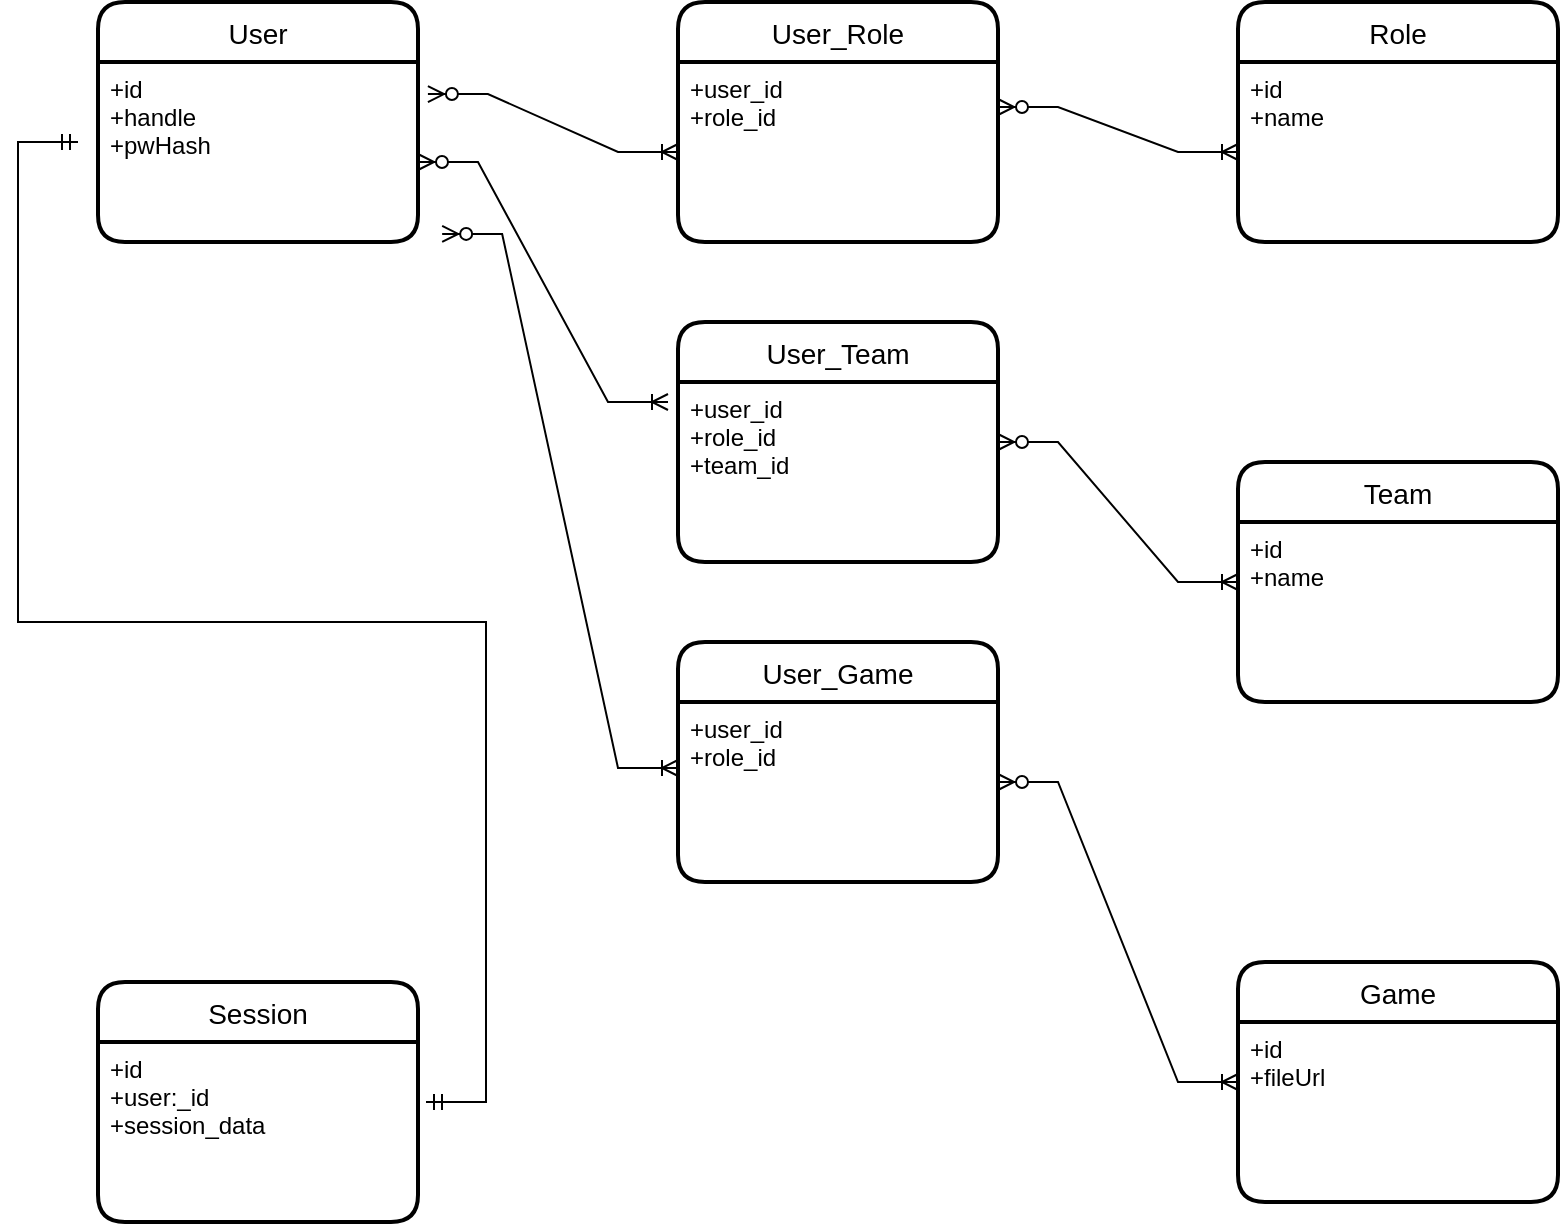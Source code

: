 <mxfile version="15.8.7" type="device" pages="2"><diagram id="DJarnc0s-WpzHooNuued" name="DatenModell"><mxGraphModel dx="1102" dy="905" grid="1" gridSize="10" guides="1" tooltips="1" connect="1" arrows="1" fold="1" page="1" pageScale="1" pageWidth="1169" pageHeight="827" math="0" shadow="0"><root><mxCell id="0"/><mxCell id="1" parent="0"/><mxCell id="FPupwxxLSHBD8UgN1P_n-1" value="User" style="swimlane;childLayout=stackLayout;horizontal=1;startSize=30;horizontalStack=0;rounded=1;fontSize=14;fontStyle=0;strokeWidth=2;resizeParent=0;resizeLast=1;shadow=0;dashed=0;align=center;" vertex="1" parent="1"><mxGeometry x="150" y="160" width="160" height="120" as="geometry"/></mxCell><mxCell id="FPupwxxLSHBD8UgN1P_n-2" value="+id&#10;+handle&#10;+pwHash" style="align=left;strokeColor=none;fillColor=none;spacingLeft=4;fontSize=12;verticalAlign=top;resizable=0;rotatable=0;part=1;" vertex="1" parent="FPupwxxLSHBD8UgN1P_n-1"><mxGeometry y="30" width="160" height="90" as="geometry"/></mxCell><mxCell id="FPupwxxLSHBD8UgN1P_n-4" value="User_Role" style="swimlane;childLayout=stackLayout;horizontal=1;startSize=30;horizontalStack=0;rounded=1;fontSize=14;fontStyle=0;strokeWidth=2;resizeParent=0;resizeLast=1;shadow=0;dashed=0;align=center;" vertex="1" parent="1"><mxGeometry x="440" y="160" width="160" height="120" as="geometry"/></mxCell><mxCell id="FPupwxxLSHBD8UgN1P_n-5" value="+user_id&#10;+role_id" style="align=left;strokeColor=none;fillColor=none;spacingLeft=4;fontSize=12;verticalAlign=top;resizable=0;rotatable=0;part=1;" vertex="1" parent="FPupwxxLSHBD8UgN1P_n-4"><mxGeometry y="30" width="160" height="90" as="geometry"/></mxCell><mxCell id="FPupwxxLSHBD8UgN1P_n-6" value="Role" style="swimlane;childLayout=stackLayout;horizontal=1;startSize=30;horizontalStack=0;rounded=1;fontSize=14;fontStyle=0;strokeWidth=2;resizeParent=0;resizeLast=1;shadow=0;dashed=0;align=center;" vertex="1" parent="1"><mxGeometry x="720" y="160" width="160" height="120" as="geometry"/></mxCell><mxCell id="FPupwxxLSHBD8UgN1P_n-7" value="+id&#10;+name&#10;" style="align=left;strokeColor=none;fillColor=none;spacingLeft=4;fontSize=12;verticalAlign=top;resizable=0;rotatable=0;part=1;" vertex="1" parent="FPupwxxLSHBD8UgN1P_n-6"><mxGeometry y="30" width="160" height="90" as="geometry"/></mxCell><mxCell id="FPupwxxLSHBD8UgN1P_n-8" value="Game" style="swimlane;childLayout=stackLayout;horizontal=1;startSize=30;horizontalStack=0;rounded=1;fontSize=14;fontStyle=0;strokeWidth=2;resizeParent=0;resizeLast=1;shadow=0;dashed=0;align=center;" vertex="1" parent="1"><mxGeometry x="720" y="640" width="160" height="120" as="geometry"/></mxCell><mxCell id="FPupwxxLSHBD8UgN1P_n-9" value="+id&#10;+fileUrl" style="align=left;strokeColor=none;fillColor=none;spacingLeft=4;fontSize=12;verticalAlign=top;resizable=0;rotatable=0;part=1;" vertex="1" parent="FPupwxxLSHBD8UgN1P_n-8"><mxGeometry y="30" width="160" height="90" as="geometry"/></mxCell><mxCell id="FPupwxxLSHBD8UgN1P_n-10" value="Session" style="swimlane;childLayout=stackLayout;horizontal=1;startSize=30;horizontalStack=0;rounded=1;fontSize=14;fontStyle=0;strokeWidth=2;resizeParent=0;resizeLast=1;shadow=0;dashed=0;align=center;" vertex="1" parent="1"><mxGeometry x="150" y="650" width="160" height="120" as="geometry"/></mxCell><mxCell id="FPupwxxLSHBD8UgN1P_n-11" value="+id&#10;+user:_id&#10;+session_data" style="align=left;strokeColor=none;fillColor=none;spacingLeft=4;fontSize=12;verticalAlign=top;resizable=0;rotatable=0;part=1;" vertex="1" parent="FPupwxxLSHBD8UgN1P_n-10"><mxGeometry y="30" width="160" height="90" as="geometry"/></mxCell><mxCell id="FPupwxxLSHBD8UgN1P_n-12" value="Team" style="swimlane;childLayout=stackLayout;horizontal=1;startSize=30;horizontalStack=0;rounded=1;fontSize=14;fontStyle=0;strokeWidth=2;resizeParent=0;resizeLast=1;shadow=0;dashed=0;align=center;" vertex="1" parent="1"><mxGeometry x="720" y="390" width="160" height="120" as="geometry"/></mxCell><mxCell id="FPupwxxLSHBD8UgN1P_n-13" value="+id&#10;+name" style="align=left;strokeColor=none;fillColor=none;spacingLeft=4;fontSize=12;verticalAlign=top;resizable=0;rotatable=0;part=1;" vertex="1" parent="FPupwxxLSHBD8UgN1P_n-12"><mxGeometry y="30" width="160" height="90" as="geometry"/></mxCell><mxCell id="FPupwxxLSHBD8UgN1P_n-14" value="User_Team" style="swimlane;childLayout=stackLayout;horizontal=1;startSize=30;horizontalStack=0;rounded=1;fontSize=14;fontStyle=0;strokeWidth=2;resizeParent=0;resizeLast=1;shadow=0;dashed=0;align=center;" vertex="1" parent="1"><mxGeometry x="440" y="320" width="160" height="120" as="geometry"/></mxCell><mxCell id="FPupwxxLSHBD8UgN1P_n-15" value="+user_id&#10;+role_id&#10;+team_id" style="align=left;strokeColor=none;fillColor=none;spacingLeft=4;fontSize=12;verticalAlign=top;resizable=0;rotatable=0;part=1;" vertex="1" parent="FPupwxxLSHBD8UgN1P_n-14"><mxGeometry y="30" width="160" height="90" as="geometry"/></mxCell><mxCell id="FPupwxxLSHBD8UgN1P_n-16" value="User_Game" style="swimlane;childLayout=stackLayout;horizontal=1;startSize=30;horizontalStack=0;rounded=1;fontSize=14;fontStyle=0;strokeWidth=2;resizeParent=0;resizeLast=1;shadow=0;dashed=0;align=center;" vertex="1" parent="1"><mxGeometry x="440" y="480" width="160" height="120" as="geometry"/></mxCell><mxCell id="FPupwxxLSHBD8UgN1P_n-17" value="+user_id&#10;+role_id&#10;" style="align=left;strokeColor=none;fillColor=none;spacingLeft=4;fontSize=12;verticalAlign=top;resizable=0;rotatable=0;part=1;" vertex="1" parent="FPupwxxLSHBD8UgN1P_n-16"><mxGeometry y="30" width="160" height="90" as="geometry"/></mxCell><mxCell id="FPupwxxLSHBD8UgN1P_n-21" value="" style="edgeStyle=entityRelationEdgeStyle;fontSize=12;html=1;endArrow=ERoneToMany;startArrow=ERzeroToMany;rounded=0;exitX=1.031;exitY=0.178;exitDx=0;exitDy=0;exitPerimeter=0;entryX=0;entryY=0.5;entryDx=0;entryDy=0;" edge="1" parent="1" source="FPupwxxLSHBD8UgN1P_n-2" target="FPupwxxLSHBD8UgN1P_n-5"><mxGeometry width="100" height="100" relative="1" as="geometry"><mxPoint x="510" y="510" as="sourcePoint"/><mxPoint x="610" y="410" as="targetPoint"/></mxGeometry></mxCell><mxCell id="FPupwxxLSHBD8UgN1P_n-22" value="" style="edgeStyle=entityRelationEdgeStyle;fontSize=12;html=1;endArrow=ERoneToMany;startArrow=ERzeroToMany;rounded=0;exitX=1.031;exitY=0.178;exitDx=0;exitDy=0;exitPerimeter=0;" edge="1" parent="1"><mxGeometry width="100" height="100" relative="1" as="geometry"><mxPoint x="310.0" y="240.0" as="sourcePoint"/><mxPoint x="435" y="360" as="targetPoint"/></mxGeometry></mxCell><mxCell id="FPupwxxLSHBD8UgN1P_n-23" value="" style="edgeStyle=entityRelationEdgeStyle;fontSize=12;html=1;endArrow=ERoneToMany;startArrow=ERzeroToMany;rounded=0;exitX=1;exitY=0.25;exitDx=0;exitDy=0;entryX=0;entryY=0.5;entryDx=0;entryDy=0;" edge="1" parent="1" source="FPupwxxLSHBD8UgN1P_n-5" target="FPupwxxLSHBD8UgN1P_n-7"><mxGeometry width="100" height="100" relative="1" as="geometry"><mxPoint x="320" y="250" as="sourcePoint"/><mxPoint x="445" y="370" as="targetPoint"/></mxGeometry></mxCell><mxCell id="FPupwxxLSHBD8UgN1P_n-24" value="" style="edgeStyle=entityRelationEdgeStyle;fontSize=12;html=1;endArrow=ERoneToMany;startArrow=ERzeroToMany;rounded=0;exitX=1.013;exitY=0.844;exitDx=0;exitDy=0;exitPerimeter=0;" edge="1" parent="1"><mxGeometry width="100" height="100" relative="1" as="geometry"><mxPoint x="322.08" y="275.96" as="sourcePoint"/><mxPoint x="440" y="543" as="targetPoint"/></mxGeometry></mxCell><mxCell id="FPupwxxLSHBD8UgN1P_n-25" value="" style="edgeStyle=entityRelationEdgeStyle;fontSize=12;html=1;endArrow=ERoneToMany;startArrow=ERzeroToMany;rounded=0;exitX=1;exitY=0.25;exitDx=0;exitDy=0;entryX=0;entryY=0.5;entryDx=0;entryDy=0;" edge="1" parent="1" target="FPupwxxLSHBD8UgN1P_n-12"><mxGeometry width="100" height="100" relative="1" as="geometry"><mxPoint x="600" y="380" as="sourcePoint"/><mxPoint x="720" y="402.5" as="targetPoint"/></mxGeometry></mxCell><mxCell id="FPupwxxLSHBD8UgN1P_n-26" value="" style="edgeStyle=entityRelationEdgeStyle;fontSize=12;html=1;endArrow=ERoneToMany;startArrow=ERzeroToMany;rounded=0;exitX=1;exitY=0.25;exitDx=0;exitDy=0;entryX=0;entryY=0.5;entryDx=0;entryDy=0;" edge="1" parent="1" target="FPupwxxLSHBD8UgN1P_n-8"><mxGeometry width="100" height="100" relative="1" as="geometry"><mxPoint x="600" y="550" as="sourcePoint"/><mxPoint x="720" y="620" as="targetPoint"/></mxGeometry></mxCell><mxCell id="FPupwxxLSHBD8UgN1P_n-29" value="" style="edgeStyle=entityRelationEdgeStyle;fontSize=12;html=1;endArrow=ERmandOne;startArrow=ERmandOne;rounded=0;exitX=1.025;exitY=0.333;exitDx=0;exitDy=0;exitPerimeter=0;" edge="1" parent="1" source="FPupwxxLSHBD8UgN1P_n-11"><mxGeometry width="100" height="100" relative="1" as="geometry"><mxPoint x="510" y="510" as="sourcePoint"/><mxPoint x="140" y="230" as="targetPoint"/></mxGeometry></mxCell></root></mxGraphModel></diagram><diagram id="fN3KbqeEwwS_aYk5BkQ_" name="Wireframe"><mxGraphModel dx="1102" dy="905" grid="1" gridSize="10" guides="1" tooltips="1" connect="1" arrows="1" fold="1" page="1" pageScale="1" pageWidth="1169" pageHeight="827" math="0" shadow="0"><root><mxCell id="577AVxjLh7thohQwN5lG-0"/><mxCell id="577AVxjLh7thohQwN5lG-1" parent="577AVxjLh7thohQwN5lG-0"/><mxCell id="577AVxjLh7thohQwN5lG-2" value="Login" style="strokeWidth=1;shadow=0;dashed=0;align=center;html=1;shape=mxgraph.mockup.containers.window;align=left;verticalAlign=top;spacingLeft=8;strokeColor2=#008cff;strokeColor3=#c4c4c4;fontColor=#666666;mainText=;fontSize=17;labelBackgroundColor=none;" vertex="1" parent="577AVxjLh7thohQwN5lG-1"><mxGeometry x="190" y="40" width="550" height="380" as="geometry"/></mxCell><mxCell id="577AVxjLh7thohQwN5lG-3" value="Mainscreen" style="strokeWidth=1;shadow=0;dashed=0;align=center;html=1;shape=mxgraph.mockup.containers.window;align=left;verticalAlign=top;spacingLeft=8;strokeColor2=#008cff;strokeColor3=#c4c4c4;fontColor=#666666;mainText=;fontSize=17;labelBackgroundColor=none;" vertex="1" parent="577AVxjLh7thohQwN5lG-1"><mxGeometry x="190" y="440" width="550" height="380" as="geometry"/></mxCell><mxCell id="577AVxjLh7thohQwN5lG-4" value="Gamelist" style="strokeWidth=1;shadow=0;dashed=0;align=center;html=1;shape=mxgraph.mockup.containers.window;align=left;verticalAlign=top;spacingLeft=8;strokeColor2=#008cff;strokeColor3=#c4c4c4;fontColor=#666666;mainText=;fontSize=17;labelBackgroundColor=none;" vertex="1" parent="577AVxjLh7thohQwN5lG-1"><mxGeometry x="190" y="840" width="550" height="380" as="geometry"/></mxCell><mxCell id="577AVxjLh7thohQwN5lG-5" value="Editor&lt;span style=&quot;color: rgba(0 , 0 , 0 , 0) ; font-family: monospace ; font-size: 0px&quot;&gt;%3CmxGraphModel%3E%3Croot%3E%3CmxCell%20id%3D%220%22%2F%3E%3CmxCell%20id%3D%221%22%20parent%3D%220%22%2F%3E%3CmxCell%20id%3D%222%22%20value%3D%22Gamelist%22%20style%3D%22strokeWidth%3D1%3Bshadow%3D0%3Bdashed%3D0%3Balign%3Dcenter%3Bhtml%3D1%3Bshape%3Dmxgraph.mockup.containers.window%3Balign%3Dleft%3BverticalAlign%3Dtop%3BspacingLeft%3D8%3BstrokeColor2%3D%23008cff%3BstrokeColor3%3D%23c4c4c4%3BfontColor%3D%23666666%3BmainText%3D%3BfontSize%3D17%3BlabelBackgroundColor%3Dnone%3B%22%20vertex%3D%221%22%20parent%3D%221%22%3E%3CmxGeometry%20x%3D%22190%22%20y%3D%22840%22%20width%3D%22550%22%20height%3D%22380%22%20as%3D%22geometry%22%2F%3E%3C%2FmxCell%3E%3C%2Froot%3E%3C%2FmxGraphModel%3E&lt;/span&gt;" style="strokeWidth=1;shadow=0;dashed=0;align=center;html=1;shape=mxgraph.mockup.containers.window;align=left;verticalAlign=top;spacingLeft=8;strokeColor2=#008cff;strokeColor3=#c4c4c4;fontColor=#666666;mainText=;fontSize=17;labelBackgroundColor=none;" vertex="1" parent="577AVxjLh7thohQwN5lG-1"><mxGeometry x="190" y="1241" width="550" height="380" as="geometry"/></mxCell><mxCell id="577AVxjLh7thohQwN5lG-6" value="Admin" style="strokeWidth=1;shadow=0;dashed=0;align=center;html=1;shape=mxgraph.mockup.containers.window;align=left;verticalAlign=top;spacingLeft=8;strokeColor2=#008cff;strokeColor3=#c4c4c4;fontColor=#666666;mainText=;fontSize=17;labelBackgroundColor=none;" vertex="1" parent="577AVxjLh7thohQwN5lG-1"><mxGeometry x="190" y="1640" width="550" height="380" as="geometry"/></mxCell><mxCell id="577AVxjLh7thohQwN5lG-7" value="" style="strokeWidth=1;shadow=0;dashed=0;align=center;html=1;shape=mxgraph.mockup.forms.rrect;rSize=0;strokeColor=#999999;fillColor=#ffffff;" vertex="1" parent="577AVxjLh7thohQwN5lG-1"><mxGeometry x="210" y="1690" width="510" height="300" as="geometry"/></mxCell><mxCell id="577AVxjLh7thohQwN5lG-8" value="Users" style="strokeWidth=1;shadow=0;dashed=0;align=center;html=1;shape=mxgraph.mockup.forms.rrect;rSize=0;strokeColor=#999999;fontColor=#008cff;fontSize=17;fillColor=#ffffff;resizeWidth=1;" vertex="1" parent="577AVxjLh7thohQwN5lG-7"><mxGeometry width="510" height="30" relative="1" as="geometry"/></mxCell><mxCell id="577AVxjLh7thohQwN5lG-9" value="User1" style="strokeWidth=1;shadow=0;dashed=0;align=center;html=1;shape=mxgraph.mockup.forms.anchor;fontSize=17;fontColor=#666666;align=left;spacingLeft=5;resizeWidth=1;" vertex="1" parent="577AVxjLh7thohQwN5lG-7"><mxGeometry width="510" height="20" relative="1" as="geometry"><mxPoint y="30" as="offset"/></mxGeometry></mxCell><mxCell id="577AVxjLh7thohQwN5lG-10" value="User2" style="strokeWidth=1;shadow=0;dashed=0;align=center;html=1;shape=mxgraph.mockup.forms.anchor;fontSize=17;fontColor=#666666;align=left;spacingLeft=5;resizeWidth=1;" vertex="1" parent="577AVxjLh7thohQwN5lG-7"><mxGeometry width="510" height="20" relative="1" as="geometry"><mxPoint y="50" as="offset"/></mxGeometry></mxCell><mxCell id="577AVxjLh7thohQwN5lG-11" value="User3" style="strokeWidth=1;shadow=0;dashed=0;align=center;html=1;shape=mxgraph.mockup.forms.rrect;rSize=0;fontSize=17;fontColor=#666666;align=left;spacingLeft=5;fillColor=#ddeeff;strokeColor=none;resizeWidth=1;" vertex="1" parent="577AVxjLh7thohQwN5lG-7"><mxGeometry width="510" height="20" relative="1" as="geometry"><mxPoint y="70" as="offset"/></mxGeometry></mxCell><mxCell id="577AVxjLh7thohQwN5lG-12" value="User4" style="strokeWidth=1;shadow=0;dashed=0;align=center;html=1;shape=mxgraph.mockup.forms.anchor;fontSize=17;fontColor=#666666;align=left;spacingLeft=5;resizeWidth=1;" vertex="1" parent="577AVxjLh7thohQwN5lG-7"><mxGeometry width="510" height="20" relative="1" as="geometry"><mxPoint y="90" as="offset"/></mxGeometry></mxCell><mxCell id="577AVxjLh7thohQwN5lG-13" value="Delete" style="strokeWidth=1;shadow=0;dashed=0;align=center;html=1;shape=mxgraph.mockup.buttons.button;strokeColor=#666666;fontColor=#ffffff;mainText=;buttonStyle=round;fontSize=10;fontStyle=1;fillColor=#008cff;whiteSpace=wrap;" vertex="1" parent="577AVxjLh7thohQwN5lG-7"><mxGeometry x="460" y="50" width="45" height="10" as="geometry"/></mxCell><mxCell id="577AVxjLh7thohQwN5lG-14" value="PW reset" style="strokeWidth=1;shadow=0;dashed=0;align=center;html=1;shape=mxgraph.mockup.buttons.button;strokeColor=#666666;fontColor=#ffffff;mainText=;buttonStyle=round;fontSize=10;fontStyle=1;fillColor=#008cff;whiteSpace=wrap;" vertex="1" parent="577AVxjLh7thohQwN5lG-7"><mxGeometry x="410" y="50" width="50" height="10" as="geometry"/></mxCell><mxCell id="577AVxjLh7thohQwN5lG-15" value="Delete" style="strokeWidth=1;shadow=0;dashed=0;align=center;html=1;shape=mxgraph.mockup.buttons.button;strokeColor=#666666;fontColor=#ffffff;mainText=;buttonStyle=round;fontSize=10;fontStyle=1;fillColor=#008cff;whiteSpace=wrap;" vertex="1" parent="577AVxjLh7thohQwN5lG-7"><mxGeometry x="460" y="70" width="45" height="10" as="geometry"/></mxCell><mxCell id="577AVxjLh7thohQwN5lG-16" value="PW reset" style="strokeWidth=1;shadow=0;dashed=0;align=center;html=1;shape=mxgraph.mockup.buttons.button;strokeColor=#666666;fontColor=#ffffff;mainText=;buttonStyle=round;fontSize=10;fontStyle=1;fillColor=#008cff;whiteSpace=wrap;" vertex="1" parent="577AVxjLh7thohQwN5lG-7"><mxGeometry x="410" y="70" width="50" height="10" as="geometry"/></mxCell><mxCell id="577AVxjLh7thohQwN5lG-17" value="Delete" style="strokeWidth=1;shadow=0;dashed=0;align=center;html=1;shape=mxgraph.mockup.buttons.button;strokeColor=#666666;fontColor=#ffffff;mainText=;buttonStyle=round;fontSize=10;fontStyle=1;fillColor=#008cff;whiteSpace=wrap;" vertex="1" parent="577AVxjLh7thohQwN5lG-7"><mxGeometry x="460" y="90" width="45" height="10" as="geometry"/></mxCell><mxCell id="577AVxjLh7thohQwN5lG-18" value="PW reset" style="strokeWidth=1;shadow=0;dashed=0;align=center;html=1;shape=mxgraph.mockup.buttons.button;strokeColor=#666666;fontColor=#ffffff;mainText=;buttonStyle=round;fontSize=10;fontStyle=1;fillColor=#008cff;whiteSpace=wrap;" vertex="1" parent="577AVxjLh7thohQwN5lG-7"><mxGeometry x="410" y="90" width="50" height="10" as="geometry"/></mxCell><mxCell id="577AVxjLh7thohQwN5lG-19" value="Delete" style="strokeWidth=1;shadow=0;dashed=0;align=center;html=1;shape=mxgraph.mockup.buttons.button;strokeColor=#666666;fontColor=#ffffff;mainText=;buttonStyle=round;fontSize=10;fontStyle=1;fillColor=#008cff;whiteSpace=wrap;" vertex="1" parent="577AVxjLh7thohQwN5lG-7"><mxGeometry x="460" y="30" width="45" height="10" as="geometry"/></mxCell><mxCell id="577AVxjLh7thohQwN5lG-20" value="PW reset" style="strokeWidth=1;shadow=0;dashed=0;align=center;html=1;shape=mxgraph.mockup.buttons.button;strokeColor=#666666;fontColor=#ffffff;mainText=;buttonStyle=round;fontSize=10;fontStyle=1;fillColor=#008cff;whiteSpace=wrap;" vertex="1" parent="577AVxjLh7thohQwN5lG-7"><mxGeometry x="410" y="30" width="50" height="10" as="geometry"/></mxCell><mxCell id="577AVxjLh7thohQwN5lG-21" value="Released" style="strokeWidth=1;shadow=0;dashed=0;align=center;html=1;shape=mxgraph.mockup.forms.rrect;rSize=0;fillColor=#eeeeee;strokeColor=#999999;gradientColor=#cccccc;align=left;spacingLeft=4;fontSize=17;fontColor=#666666;labelPosition=right;" vertex="1" parent="577AVxjLh7thohQwN5lG-1"><mxGeometry x="630" y="1290" width="15" height="15" as="geometry"/></mxCell><mxCell id="577AVxjLh7thohQwN5lG-22" value="Editor" style="verticalLabelPosition=bottom;shadow=0;dashed=0;align=center;html=1;verticalAlign=top;strokeWidth=1;shape=mxgraph.mockup.graphics.simpleIcon;strokeColor=#999999;fontSize=10;" vertex="1" parent="577AVxjLh7thohQwN5lG-1"><mxGeometry x="220" y="1350" width="500" height="190" as="geometry"/></mxCell><mxCell id="577AVxjLh7thohQwN5lG-23" value="Title" style="strokeWidth=1;shadow=0;dashed=0;align=center;html=1;shape=mxgraph.mockup.text.textBox;fontColor=#666666;align=left;fontSize=17;spacingLeft=4;spacingTop=-3;strokeColor=#666666;mainText=" vertex="1" parent="577AVxjLh7thohQwN5lG-1"><mxGeometry x="220" y="1290" width="150" height="30" as="geometry"/></mxCell><mxCell id="577AVxjLh7thohQwN5lG-24" value="Save" style="strokeWidth=1;shadow=0;dashed=0;align=center;html=1;shape=mxgraph.mockup.buttons.button;strokeColor=#666666;fontColor=#ffffff;mainText=;buttonStyle=round;fontSize=17;fontStyle=1;fillColor=#008cff;whiteSpace=wrap;" vertex="1" parent="577AVxjLh7thohQwN5lG-1"><mxGeometry x="565" y="1560" width="150" height="50" as="geometry"/></mxCell><mxCell id="577AVxjLh7thohQwN5lG-25" value="" style="strokeWidth=1;shadow=0;dashed=0;align=center;html=1;shape=mxgraph.mockup.forms.rrect;rSize=0;strokeColor=#999999;fillColor=#ffffff;fontSize=10;" vertex="1" parent="577AVxjLh7thohQwN5lG-1"><mxGeometry x="370" y="90" width="200" height="300" as="geometry"/></mxCell><mxCell id="577AVxjLh7thohQwN5lG-26" value="Sign In" style="strokeWidth=1;shadow=0;dashed=0;align=center;html=1;shape=mxgraph.mockup.forms.anchor;fontSize=12;fontColor=#666666;align=left;resizeWidth=1;spacingLeft=0;" vertex="1" parent="577AVxjLh7thohQwN5lG-25"><mxGeometry width="100" height="20" relative="1" as="geometry"><mxPoint x="10" y="10" as="offset"/></mxGeometry></mxCell><mxCell id="577AVxjLh7thohQwN5lG-27" value="" style="shape=line;strokeColor=#ddeeff;strokeWidth=2;html=1;resizeWidth=1;fontSize=10;" vertex="1" parent="577AVxjLh7thohQwN5lG-25"><mxGeometry width="180" height="10" relative="1" as="geometry"><mxPoint x="10" y="30" as="offset"/></mxGeometry></mxCell><mxCell id="577AVxjLh7thohQwN5lG-28" value="User Name:" style="strokeWidth=1;shadow=0;dashed=0;align=center;html=1;shape=mxgraph.mockup.forms.anchor;fontSize=12;fontColor=#666666;align=left;resizeWidth=1;spacingLeft=0;" vertex="1" parent="577AVxjLh7thohQwN5lG-25"><mxGeometry width="100" height="20" relative="1" as="geometry"><mxPoint x="10" y="40" as="offset"/></mxGeometry></mxCell><mxCell id="577AVxjLh7thohQwN5lG-29" value="johndoe" style="strokeWidth=1;shadow=0;dashed=0;align=center;html=1;shape=mxgraph.mockup.forms.rrect;rSize=0;strokeColor=#999999;fontColor=#666666;align=left;spacingLeft=5;resizeWidth=1;fontSize=10;" vertex="1" parent="577AVxjLh7thohQwN5lG-25"><mxGeometry width="150" height="25" relative="1" as="geometry"><mxPoint x="10" y="60" as="offset"/></mxGeometry></mxCell><mxCell id="577AVxjLh7thohQwN5lG-30" value="Password:" style="strokeWidth=1;shadow=0;dashed=0;align=center;html=1;shape=mxgraph.mockup.forms.anchor;fontSize=12;fontColor=#666666;align=left;resizeWidth=1;spacingLeft=0;" vertex="1" parent="577AVxjLh7thohQwN5lG-25"><mxGeometry width="100" height="20" relative="1" as="geometry"><mxPoint x="10" y="95" as="offset"/></mxGeometry></mxCell><mxCell id="577AVxjLh7thohQwN5lG-31" value="********" style="strokeWidth=1;shadow=0;dashed=0;align=center;html=1;shape=mxgraph.mockup.forms.rrect;rSize=0;strokeColor=#999999;fontColor=#666666;align=left;spacingLeft=5;resizeWidth=1;fontSize=10;" vertex="1" parent="577AVxjLh7thohQwN5lG-25"><mxGeometry width="150" height="25" relative="1" as="geometry"><mxPoint x="10" y="115" as="offset"/></mxGeometry></mxCell><mxCell id="577AVxjLh7thohQwN5lG-32" value="SIGN IN" style="strokeWidth=1;shadow=0;dashed=0;align=center;html=1;shape=mxgraph.mockup.forms.rrect;rSize=5;strokeColor=none;fontColor=#ffffff;fillColor=#66bbff;fontSize=16;fontStyle=1;" vertex="1" parent="577AVxjLh7thohQwN5lG-25"><mxGeometry y="1" width="80" height="30" relative="1" as="geometry"><mxPoint x="20" y="-150" as="offset"/></mxGeometry></mxCell><mxCell id="577AVxjLh7thohQwN5lG-33" value="Forgot Password?" style="strokeWidth=1;shadow=0;dashed=0;align=center;html=1;shape=mxgraph.mockup.forms.anchor;fontSize=12;fontColor=#9999ff;align=left;spacingLeft=0;fontStyle=4;resizeWidth=1;" vertex="1" parent="577AVxjLh7thohQwN5lG-25"><mxGeometry y="1" width="150" height="20" relative="1" as="geometry"><mxPoint x="10" y="-110" as="offset"/></mxGeometry></mxCell><mxCell id="577AVxjLh7thohQwN5lG-34" value="" style="shape=line;strokeColor=#ddeeff;strokeWidth=2;html=1;resizeWidth=1;fontSize=10;" vertex="1" parent="577AVxjLh7thohQwN5lG-25"><mxGeometry y="1" width="180" height="10" relative="1" as="geometry"><mxPoint x="10" y="-90" as="offset"/></mxGeometry></mxCell><mxCell id="577AVxjLh7thohQwN5lG-35" value="New User" style="strokeWidth=1;shadow=0;dashed=0;align=center;html=1;shape=mxgraph.mockup.forms.anchor;fontSize=12;fontColor=#666666;align=left;spacingLeft=0;resizeWidth=1;" vertex="1" parent="577AVxjLh7thohQwN5lG-25"><mxGeometry y="1" width="150" height="20" relative="1" as="geometry"><mxPoint x="10" y="-70" as="offset"/></mxGeometry></mxCell><mxCell id="577AVxjLh7thohQwN5lG-36" value="SIGN UP" style="strokeWidth=1;shadow=0;dashed=0;align=center;html=1;shape=mxgraph.mockup.forms.rrect;rSize=5;strokeColor=none;fontColor=#ffffff;fillColor=#66bbff;fontSize=16;fontStyle=1;" vertex="1" parent="577AVxjLh7thohQwN5lG-25"><mxGeometry y="1" width="80" height="30" relative="1" as="geometry"><mxPoint x="20" y="-50" as="offset"/></mxGeometry></mxCell><mxCell id="577AVxjLh7thohQwN5lG-37" value="Play Game" style="strokeWidth=1;shadow=0;dashed=0;align=center;html=1;shape=mxgraph.mockup.buttons.button;strokeColor=#666666;fontColor=#ffffff;mainText=;buttonStyle=round;fontSize=17;fontStyle=1;fillColor=#008cff;whiteSpace=wrap;" vertex="1" parent="577AVxjLh7thohQwN5lG-1"><mxGeometry x="320" y="605" width="80" height="50" as="geometry"/></mxCell><mxCell id="577AVxjLh7thohQwN5lG-38" value="Create Game" style="strokeWidth=1;shadow=0;dashed=0;align=center;html=1;shape=mxgraph.mockup.buttons.button;strokeColor=#666666;fontColor=#ffffff;mainText=;buttonStyle=round;fontSize=17;fontStyle=1;fillColor=#008cff;whiteSpace=wrap;" vertex="1" parent="577AVxjLh7thohQwN5lG-1"><mxGeometry x="530" y="605" width="80" height="50" as="geometry"/></mxCell><mxCell id="577AVxjLh7thohQwN5lG-39" value="Nur für Editoren" style="strokeWidth=1;shadow=0;dashed=0;align=center;html=1;shape=mxgraph.mockup.text.callout;linkText=;textSize=17;textColor=#666666;callDir=NE;callStyle=line;fontSize=17;fontColor=#666666;align=right;verticalAlign=top;strokeColor=#666666;" vertex="1" parent="577AVxjLh7thohQwN5lG-1"><mxGeometry x="610" y="540" width="390" height="90" as="geometry"/></mxCell><mxCell id="577AVxjLh7thohQwN5lG-40" value="Game 1" style="verticalLabelPosition=bottom;shadow=0;dashed=0;align=center;html=1;verticalAlign=top;strokeWidth=1;shape=mxgraph.mockup.graphics.simpleIcon;strokeColor=#999999;fillColor=#ffffff;fontSize=10;" vertex="1" parent="577AVxjLh7thohQwN5lG-1"><mxGeometry x="370" y="930" width="50" height="50" as="geometry"/></mxCell><mxCell id="577AVxjLh7thohQwN5lG-41" value="Game n+1" style="verticalLabelPosition=bottom;shadow=0;dashed=0;align=center;html=1;verticalAlign=top;strokeWidth=1;shape=mxgraph.mockup.graphics.simpleIcon;strokeColor=#999999;fillColor=#ffffff;fontSize=10;" vertex="1" parent="577AVxjLh7thohQwN5lG-1"><mxGeometry x="445" y="930" width="50" height="50" as="geometry"/></mxCell><mxCell id="577AVxjLh7thohQwN5lG-42" value="Game n+1" style="verticalLabelPosition=bottom;shadow=0;dashed=0;align=center;html=1;verticalAlign=top;strokeWidth=1;shape=mxgraph.mockup.graphics.simpleIcon;strokeColor=#999999;fillColor=#ffffff;fontSize=10;" vertex="1" parent="577AVxjLh7thohQwN5lG-1"><mxGeometry x="520" y="930" width="50" height="50" as="geometry"/></mxCell><mxCell id="577AVxjLh7thohQwN5lG-43" value="Game n+1" style="verticalLabelPosition=bottom;shadow=0;dashed=0;align=center;html=1;verticalAlign=top;strokeWidth=1;shape=mxgraph.mockup.graphics.simpleIcon;strokeColor=#999999;fillColor=#ffffff;fontSize=10;" vertex="1" parent="577AVxjLh7thohQwN5lG-1"><mxGeometry x="370" y="1005" width="50" height="55" as="geometry"/></mxCell><mxCell id="577AVxjLh7thohQwN5lG-44" value="Game n+1" style="verticalLabelPosition=bottom;shadow=0;dashed=0;align=center;html=1;verticalAlign=top;strokeWidth=1;shape=mxgraph.mockup.graphics.simpleIcon;strokeColor=#999999;fillColor=#ffffff;fontSize=10;" vertex="1" parent="577AVxjLh7thohQwN5lG-1"><mxGeometry x="445" y="1005" width="50" height="50" as="geometry"/></mxCell><mxCell id="577AVxjLh7thohQwN5lG-45" value="Game n+1" style="verticalLabelPosition=bottom;shadow=0;dashed=0;align=center;html=1;verticalAlign=top;strokeWidth=1;shape=mxgraph.mockup.graphics.simpleIcon;strokeColor=#999999;fillColor=#ffffff;fontSize=10;" vertex="1" parent="577AVxjLh7thohQwN5lG-1"><mxGeometry x="520" y="1005" width="50" height="50" as="geometry"/></mxCell><mxCell id="577AVxjLh7thohQwN5lG-46" value="Game n+1" style="verticalLabelPosition=bottom;shadow=0;dashed=0;align=center;html=1;verticalAlign=top;strokeWidth=1;shape=mxgraph.mockup.graphics.simpleIcon;strokeColor=#999999;fillColor=#ffffff;fontSize=10;" vertex="1" parent="577AVxjLh7thohQwN5lG-1"><mxGeometry x="370" y="1080" width="50" height="50" as="geometry"/></mxCell><mxCell id="577AVxjLh7thohQwN5lG-47" value="&lt;span style=&quot;color: rgb(0 , 0 , 0) ; font-family: &amp;#34;helvetica&amp;#34; ; font-size: 10px ; font-style: normal ; font-weight: 400 ; letter-spacing: normal ; text-align: center ; text-indent: 0px ; text-transform: none ; word-spacing: 0px ; background-color: rgb(248 , 249 , 250) ; display: inline ; float: none&quot;&gt;Game n+1&lt;/span&gt;&lt;br&gt;" style="verticalLabelPosition=bottom;shadow=0;dashed=0;align=center;html=1;verticalAlign=top;strokeWidth=1;shape=mxgraph.mockup.graphics.simpleIcon;strokeColor=#999999;fillColor=#ffffff;fontSize=10;" vertex="1" parent="577AVxjLh7thohQwN5lG-1"><mxGeometry x="445" y="1080" width="50" height="50" as="geometry"/></mxCell><mxCell id="577AVxjLh7thohQwN5lG-48" value="Game n+1" style="verticalLabelPosition=bottom;shadow=0;dashed=0;align=center;html=1;verticalAlign=top;strokeWidth=1;shape=mxgraph.mockup.graphics.simpleIcon;strokeColor=#999999;fillColor=#ffffff;fontSize=10;" vertex="1" parent="577AVxjLh7thohQwN5lG-1"><mxGeometry x="520" y="1080" width="50" height="50" as="geometry"/></mxCell><mxCell id="577AVxjLh7thohQwN5lG-50" value="Gamelist" style="strokeWidth=1;shadow=0;dashed=0;align=center;html=1;shape=mxgraph.mockup.containers.window;align=left;verticalAlign=top;spacingLeft=8;strokeColor2=#008cff;strokeColor3=#c4c4c4;fontColor=#666666;mainText=;fontSize=17;labelBackgroundColor=none;" vertex="1" parent="577AVxjLh7thohQwN5lG-1"><mxGeometry x="810" y="840" width="550" height="380" as="geometry"/></mxCell><mxCell id="577AVxjLh7thohQwN5lG-60" value="" style="strokeWidth=1;shadow=0;dashed=0;align=center;html=1;shape=mxgraph.mockup.forms.rrect;rSize=0;strokeColor=#999999;fillColor=#ffffff;" vertex="1" parent="577AVxjLh7thohQwN5lG-1"><mxGeometry x="840" y="890" width="510" height="300" as="geometry"/></mxCell><mxCell id="577AVxjLh7thohQwN5lG-61" value="Games" style="strokeWidth=1;shadow=0;dashed=0;align=center;html=1;shape=mxgraph.mockup.forms.rrect;rSize=0;strokeColor=#999999;fontColor=#008cff;fontSize=17;fillColor=#ffffff;resizeWidth=1;" vertex="1" parent="577AVxjLh7thohQwN5lG-60"><mxGeometry width="510" height="30" relative="1" as="geometry"/></mxCell><mxCell id="577AVxjLh7thohQwN5lG-62" value="Game1" style="strokeWidth=1;shadow=0;dashed=0;align=center;html=1;shape=mxgraph.mockup.forms.anchor;fontSize=17;fontColor=#666666;align=left;spacingLeft=5;resizeWidth=1;" vertex="1" parent="577AVxjLh7thohQwN5lG-60"><mxGeometry width="510" height="20" relative="1" as="geometry"><mxPoint y="30" as="offset"/></mxGeometry></mxCell><mxCell id="577AVxjLh7thohQwN5lG-63" value="Game2" style="strokeWidth=1;shadow=0;dashed=0;align=center;html=1;shape=mxgraph.mockup.forms.anchor;fontSize=17;fontColor=#666666;align=left;spacingLeft=5;resizeWidth=1;" vertex="1" parent="577AVxjLh7thohQwN5lG-60"><mxGeometry width="510" height="20" relative="1" as="geometry"><mxPoint y="50" as="offset"/></mxGeometry></mxCell><mxCell id="577AVxjLh7thohQwN5lG-64" value="Game3" style="strokeWidth=1;shadow=0;dashed=0;align=center;html=1;shape=mxgraph.mockup.forms.rrect;rSize=0;fontSize=17;fontColor=#666666;align=left;spacingLeft=5;fillColor=#ddeeff;strokeColor=none;resizeWidth=1;" vertex="1" parent="577AVxjLh7thohQwN5lG-60"><mxGeometry width="510" height="20" relative="1" as="geometry"><mxPoint y="70" as="offset"/></mxGeometry></mxCell><mxCell id="577AVxjLh7thohQwN5lG-65" value="Game4" style="strokeWidth=1;shadow=0;dashed=0;align=center;html=1;shape=mxgraph.mockup.forms.anchor;fontSize=17;fontColor=#666666;align=left;spacingLeft=5;resizeWidth=1;" vertex="1" parent="577AVxjLh7thohQwN5lG-60"><mxGeometry width="510" height="20" relative="1" as="geometry"><mxPoint y="90" as="offset"/></mxGeometry></mxCell><mxCell id="577AVxjLh7thohQwN5lG-66" value="Delete" style="strokeWidth=1;shadow=0;dashed=0;align=center;html=1;shape=mxgraph.mockup.buttons.button;strokeColor=#666666;fontColor=#ffffff;mainText=;buttonStyle=round;fontSize=10;fontStyle=1;fillColor=#008cff;whiteSpace=wrap;" vertex="1" parent="577AVxjLh7thohQwN5lG-60"><mxGeometry x="460" y="50" width="45" height="10" as="geometry"/></mxCell><mxCell id="577AVxjLh7thohQwN5lG-68" value="Delete" style="strokeWidth=1;shadow=0;dashed=0;align=center;html=1;shape=mxgraph.mockup.buttons.button;strokeColor=#666666;fontColor=#ffffff;mainText=;buttonStyle=round;fontSize=10;fontStyle=1;fillColor=#008cff;whiteSpace=wrap;" vertex="1" parent="577AVxjLh7thohQwN5lG-60"><mxGeometry x="460" y="70" width="45" height="10" as="geometry"/></mxCell><mxCell id="577AVxjLh7thohQwN5lG-70" value="Delete" style="strokeWidth=1;shadow=0;dashed=0;align=center;html=1;shape=mxgraph.mockup.buttons.button;strokeColor=#666666;fontColor=#ffffff;mainText=;buttonStyle=round;fontSize=10;fontStyle=1;fillColor=#008cff;whiteSpace=wrap;" vertex="1" parent="577AVxjLh7thohQwN5lG-60"><mxGeometry x="460" y="90" width="45" height="10" as="geometry"/></mxCell><mxCell id="577AVxjLh7thohQwN5lG-72" value="Delete" style="strokeWidth=1;shadow=0;dashed=0;align=center;html=1;shape=mxgraph.mockup.buttons.button;strokeColor=#666666;fontColor=#ffffff;mainText=;buttonStyle=round;fontSize=10;fontStyle=1;fillColor=#008cff;whiteSpace=wrap;" vertex="1" parent="577AVxjLh7thohQwN5lG-60"><mxGeometry x="460" y="30" width="45" height="10" as="geometry"/></mxCell><mxCell id="577AVxjLh7thohQwN5lG-74" value="Nur für admins / &lt;br&gt;berechtigte editoren" style="strokeWidth=1;shadow=0;dashed=0;align=center;html=1;shape=mxgraph.mockup.text.callout;linkText=;textSize=17;textColor=#666666;callDir=NE;callStyle=line;fontSize=17;fontColor=#666666;align=right;verticalAlign=top;strokeColor=#666666;" vertex="1" parent="577AVxjLh7thohQwN5lG-1"><mxGeometry x="1350" y="830" width="250" height="100" as="geometry"/></mxCell></root></mxGraphModel></diagram></mxfile>